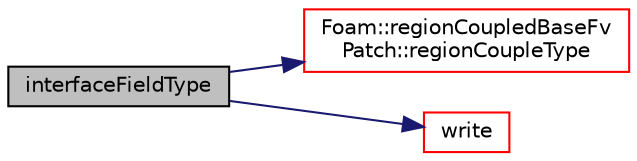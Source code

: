 digraph "interfaceFieldType"
{
  bgcolor="transparent";
  edge [fontname="Helvetica",fontsize="10",labelfontname="Helvetica",labelfontsize="10"];
  node [fontname="Helvetica",fontsize="10",shape=record];
  rankdir="LR";
  Node1 [label="interfaceFieldType",height=0.2,width=0.4,color="black", fillcolor="grey75", style="filled", fontcolor="black"];
  Node1 -> Node2 [color="midnightblue",fontsize="10",style="solid",fontname="Helvetica"];
  Node2 [label="Foam::regionCoupledBaseFv\lPatch::regionCoupleType",height=0.2,width=0.4,color="red",URL="$a02166.html#a0cf6f085ebabfab4ab6fb628ddc87007",tooltip="Return the interface type. "];
  Node1 -> Node3 [color="midnightblue",fontsize="10",style="solid",fontname="Helvetica"];
  Node3 [label="write",height=0.2,width=0.4,color="red",URL="$a00644.html#a0941061ad5a26be83b4107d05750ace6",tooltip="Write. "];
}
